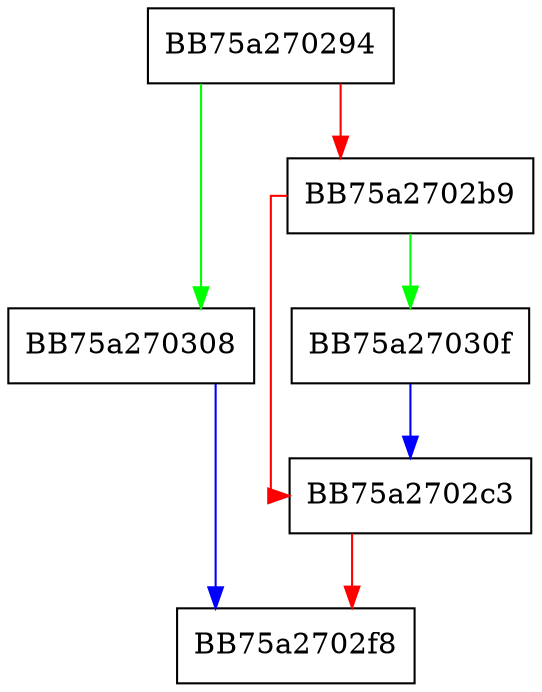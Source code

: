 digraph Init {
  node [shape="box"];
  graph [splines=ortho];
  BB75a270294 -> BB75a270308 [color="green"];
  BB75a270294 -> BB75a2702b9 [color="red"];
  BB75a2702b9 -> BB75a27030f [color="green"];
  BB75a2702b9 -> BB75a2702c3 [color="red"];
  BB75a2702c3 -> BB75a2702f8 [color="red"];
  BB75a270308 -> BB75a2702f8 [color="blue"];
  BB75a27030f -> BB75a2702c3 [color="blue"];
}